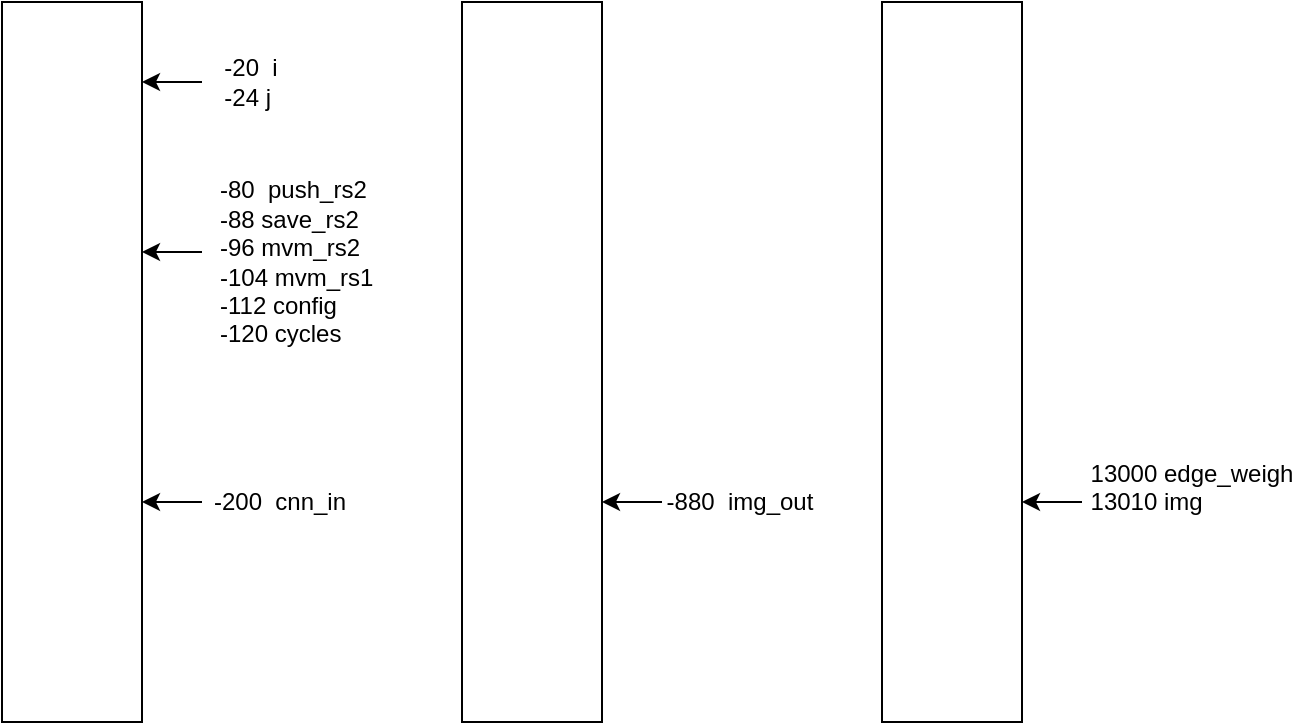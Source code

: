 <mxfile version="18.1.2" type="github">
  <diagram id="rEgIaCuv6pchiCheu6DQ" name="Page-1">
    <mxGraphModel dx="869" dy="520" grid="1" gridSize="10" guides="1" tooltips="1" connect="1" arrows="1" fold="1" page="1" pageScale="1" pageWidth="827" pageHeight="1169" math="0" shadow="0">
      <root>
        <mxCell id="0" />
        <mxCell id="1" parent="0" />
        <mxCell id="hN65cR8hwTo00HLsxnVH-1" value="" style="rounded=0;whiteSpace=wrap;html=1;" vertex="1" parent="1">
          <mxGeometry x="130" y="80" width="70" height="360" as="geometry" />
        </mxCell>
        <mxCell id="hN65cR8hwTo00HLsxnVH-2" value="" style="endArrow=classic;html=1;rounded=0;" edge="1" parent="1">
          <mxGeometry width="50" height="50" relative="1" as="geometry">
            <mxPoint x="230" y="330" as="sourcePoint" />
            <mxPoint x="200" y="330" as="targetPoint" />
          </mxGeometry>
        </mxCell>
        <mxCell id="hN65cR8hwTo00HLsxnVH-4" value="-200&amp;nbsp; cnn_in" style="text;html=1;strokeColor=none;fillColor=none;align=center;verticalAlign=middle;whiteSpace=wrap;rounded=0;" vertex="1" parent="1">
          <mxGeometry x="213" y="315" width="112" height="30" as="geometry" />
        </mxCell>
        <mxCell id="hN65cR8hwTo00HLsxnVH-5" value="" style="rounded=0;whiteSpace=wrap;html=1;" vertex="1" parent="1">
          <mxGeometry x="360" y="80" width="70" height="360" as="geometry" />
        </mxCell>
        <mxCell id="hN65cR8hwTo00HLsxnVH-7" value="" style="endArrow=classic;html=1;rounded=0;" edge="1" parent="1">
          <mxGeometry width="50" height="50" relative="1" as="geometry">
            <mxPoint x="460" y="330" as="sourcePoint" />
            <mxPoint x="430" y="330" as="targetPoint" />
          </mxGeometry>
        </mxCell>
        <mxCell id="hN65cR8hwTo00HLsxnVH-8" value="-880&amp;nbsp; img_out" style="text;html=1;strokeColor=none;fillColor=none;align=center;verticalAlign=middle;whiteSpace=wrap;rounded=0;" vertex="1" parent="1">
          <mxGeometry x="443" y="315" width="112" height="30" as="geometry" />
        </mxCell>
        <mxCell id="hN65cR8hwTo00HLsxnVH-9" value="" style="endArrow=classic;html=1;rounded=0;" edge="1" parent="1">
          <mxGeometry width="50" height="50" relative="1" as="geometry">
            <mxPoint x="230" y="205" as="sourcePoint" />
            <mxPoint x="200" y="205" as="targetPoint" />
          </mxGeometry>
        </mxCell>
        <mxCell id="hN65cR8hwTo00HLsxnVH-10" value="-80&amp;nbsp; push_rs2&lt;br&gt;-88 save_rs2&lt;br&gt;-96 mvm_rs2&lt;br&gt;-104 mvm_rs1&lt;br&gt;-112 config&amp;nbsp; &amp;nbsp;&amp;nbsp;&lt;br&gt;-120 cycles&amp;nbsp; &amp;nbsp;&amp;nbsp;" style="text;html=1;strokeColor=none;fillColor=none;align=left;verticalAlign=middle;whiteSpace=wrap;rounded=0;" vertex="1" parent="1">
          <mxGeometry x="237" y="160" width="100" height="100" as="geometry" />
        </mxCell>
        <mxCell id="hN65cR8hwTo00HLsxnVH-11" value="-20&amp;nbsp; i&lt;br&gt;-24 j&amp;nbsp;" style="text;html=1;strokeColor=none;fillColor=none;align=center;verticalAlign=middle;whiteSpace=wrap;rounded=0;" vertex="1" parent="1">
          <mxGeometry x="217" y="105" width="75" height="30" as="geometry" />
        </mxCell>
        <mxCell id="hN65cR8hwTo00HLsxnVH-12" value="" style="endArrow=classic;html=1;rounded=0;" edge="1" parent="1">
          <mxGeometry width="50" height="50" relative="1" as="geometry">
            <mxPoint x="230" y="120" as="sourcePoint" />
            <mxPoint x="200" y="120" as="targetPoint" />
          </mxGeometry>
        </mxCell>
        <mxCell id="hN65cR8hwTo00HLsxnVH-13" value="" style="rounded=0;whiteSpace=wrap;html=1;" vertex="1" parent="1">
          <mxGeometry x="570" y="80" width="70" height="360" as="geometry" />
        </mxCell>
        <mxCell id="hN65cR8hwTo00HLsxnVH-14" value="" style="endArrow=classic;html=1;rounded=0;" edge="1" parent="1">
          <mxGeometry width="50" height="50" relative="1" as="geometry">
            <mxPoint x="670.0" y="330" as="sourcePoint" />
            <mxPoint x="640.0" y="330" as="targetPoint" />
          </mxGeometry>
        </mxCell>
        <mxCell id="hN65cR8hwTo00HLsxnVH-15" value="&lt;div style=&quot;text-align: left;&quot;&gt;&lt;span style=&quot;background-color: initial;&quot;&gt;13000 edge_weigh&lt;/span&gt;&lt;/div&gt;&lt;div style=&quot;text-align: left;&quot;&gt;&lt;span style=&quot;background-color: initial;&quot;&gt;13010 img&lt;/span&gt;&lt;/div&gt;&lt;div style=&quot;text-align: left;&quot;&gt;&lt;span style=&quot;background-color: initial;&quot;&gt;&lt;br&gt;&lt;/span&gt;&lt;/div&gt;" style="text;html=1;strokeColor=none;fillColor=none;align=center;verticalAlign=middle;whiteSpace=wrap;rounded=0;" vertex="1" parent="1">
          <mxGeometry x="669" y="315" width="112" height="30" as="geometry" />
        </mxCell>
      </root>
    </mxGraphModel>
  </diagram>
</mxfile>
